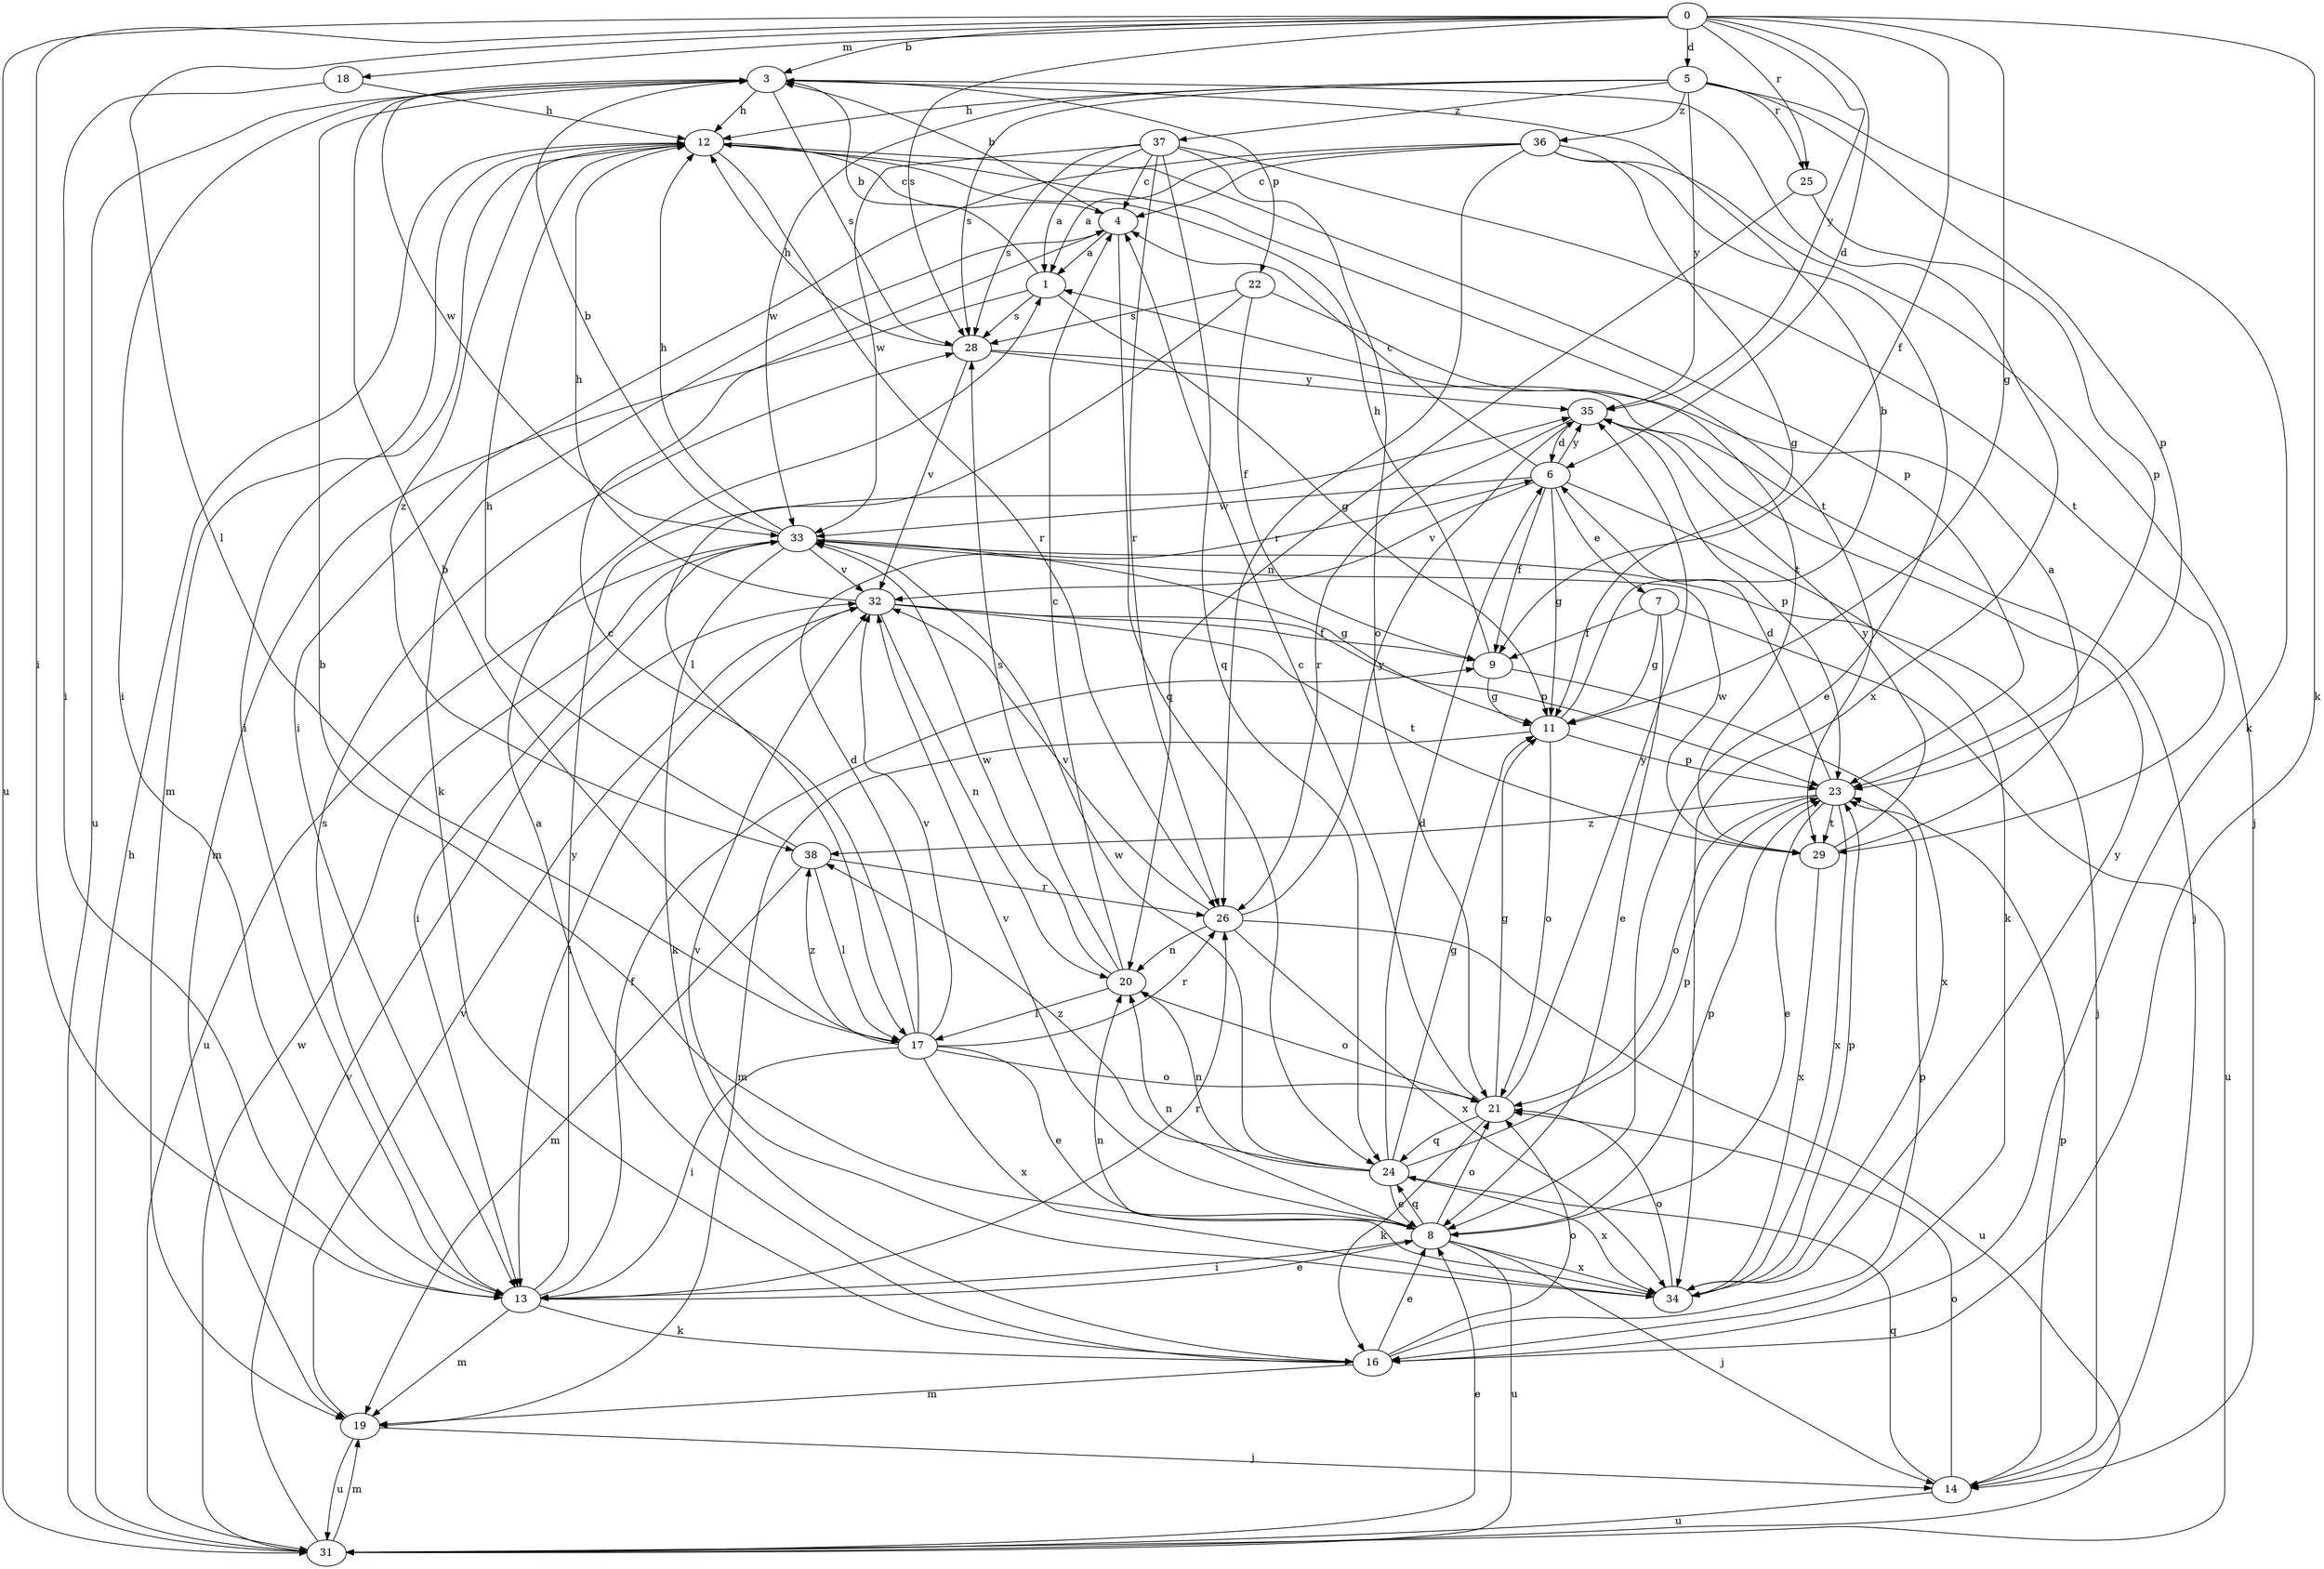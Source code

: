 strict digraph  {
0;
1;
3;
4;
5;
6;
7;
8;
9;
11;
12;
13;
14;
16;
17;
18;
19;
20;
21;
22;
23;
24;
25;
26;
28;
29;
31;
32;
33;
34;
35;
36;
37;
38;
0 -> 3  [label=b];
0 -> 5  [label=d];
0 -> 6  [label=d];
0 -> 9  [label=f];
0 -> 11  [label=g];
0 -> 13  [label=i];
0 -> 16  [label=k];
0 -> 17  [label=l];
0 -> 18  [label=m];
0 -> 25  [label=r];
0 -> 28  [label=s];
0 -> 31  [label=u];
0 -> 35  [label=y];
1 -> 3  [label=b];
1 -> 11  [label=g];
1 -> 19  [label=m];
1 -> 28  [label=s];
3 -> 12  [label=h];
3 -> 13  [label=i];
3 -> 22  [label=p];
3 -> 28  [label=s];
3 -> 31  [label=u];
3 -> 33  [label=w];
3 -> 34  [label=x];
4 -> 1  [label=a];
4 -> 3  [label=b];
4 -> 16  [label=k];
4 -> 24  [label=q];
5 -> 12  [label=h];
5 -> 16  [label=k];
5 -> 23  [label=p];
5 -> 25  [label=r];
5 -> 28  [label=s];
5 -> 33  [label=w];
5 -> 35  [label=y];
5 -> 36  [label=z];
5 -> 37  [label=z];
6 -> 4  [label=c];
6 -> 7  [label=e];
6 -> 9  [label=f];
6 -> 11  [label=g];
6 -> 16  [label=k];
6 -> 32  [label=v];
6 -> 33  [label=w];
6 -> 35  [label=y];
7 -> 8  [label=e];
7 -> 9  [label=f];
7 -> 11  [label=g];
7 -> 31  [label=u];
8 -> 3  [label=b];
8 -> 13  [label=i];
8 -> 14  [label=j];
8 -> 20  [label=n];
8 -> 21  [label=o];
8 -> 23  [label=p];
8 -> 24  [label=q];
8 -> 31  [label=u];
8 -> 32  [label=v];
8 -> 34  [label=x];
9 -> 11  [label=g];
9 -> 12  [label=h];
9 -> 34  [label=x];
11 -> 3  [label=b];
11 -> 19  [label=m];
11 -> 21  [label=o];
11 -> 23  [label=p];
12 -> 4  [label=c];
12 -> 13  [label=i];
12 -> 19  [label=m];
12 -> 23  [label=p];
12 -> 26  [label=r];
12 -> 29  [label=t];
12 -> 38  [label=z];
13 -> 8  [label=e];
13 -> 9  [label=f];
13 -> 16  [label=k];
13 -> 19  [label=m];
13 -> 26  [label=r];
13 -> 28  [label=s];
13 -> 35  [label=y];
14 -> 21  [label=o];
14 -> 23  [label=p];
14 -> 24  [label=q];
14 -> 31  [label=u];
16 -> 1  [label=a];
16 -> 8  [label=e];
16 -> 19  [label=m];
16 -> 21  [label=o];
16 -> 23  [label=p];
17 -> 3  [label=b];
17 -> 4  [label=c];
17 -> 6  [label=d];
17 -> 8  [label=e];
17 -> 13  [label=i];
17 -> 21  [label=o];
17 -> 26  [label=r];
17 -> 32  [label=v];
17 -> 34  [label=x];
17 -> 38  [label=z];
18 -> 12  [label=h];
18 -> 13  [label=i];
19 -> 14  [label=j];
19 -> 31  [label=u];
19 -> 32  [label=v];
20 -> 4  [label=c];
20 -> 17  [label=l];
20 -> 21  [label=o];
20 -> 28  [label=s];
20 -> 33  [label=w];
21 -> 4  [label=c];
21 -> 11  [label=g];
21 -> 16  [label=k];
21 -> 24  [label=q];
21 -> 35  [label=y];
22 -> 9  [label=f];
22 -> 17  [label=l];
22 -> 28  [label=s];
22 -> 29  [label=t];
23 -> 6  [label=d];
23 -> 8  [label=e];
23 -> 21  [label=o];
23 -> 29  [label=t];
23 -> 34  [label=x];
23 -> 38  [label=z];
24 -> 6  [label=d];
24 -> 8  [label=e];
24 -> 11  [label=g];
24 -> 20  [label=n];
24 -> 23  [label=p];
24 -> 33  [label=w];
24 -> 34  [label=x];
24 -> 38  [label=z];
25 -> 20  [label=n];
25 -> 23  [label=p];
26 -> 20  [label=n];
26 -> 31  [label=u];
26 -> 32  [label=v];
26 -> 34  [label=x];
26 -> 35  [label=y];
28 -> 12  [label=h];
28 -> 14  [label=j];
28 -> 32  [label=v];
28 -> 35  [label=y];
29 -> 1  [label=a];
29 -> 33  [label=w];
29 -> 34  [label=x];
29 -> 35  [label=y];
31 -> 8  [label=e];
31 -> 12  [label=h];
31 -> 19  [label=m];
31 -> 32  [label=v];
31 -> 33  [label=w];
32 -> 9  [label=f];
32 -> 12  [label=h];
32 -> 13  [label=i];
32 -> 20  [label=n];
32 -> 23  [label=p];
32 -> 29  [label=t];
33 -> 3  [label=b];
33 -> 11  [label=g];
33 -> 12  [label=h];
33 -> 13  [label=i];
33 -> 14  [label=j];
33 -> 16  [label=k];
33 -> 31  [label=u];
33 -> 32  [label=v];
34 -> 20  [label=n];
34 -> 21  [label=o];
34 -> 23  [label=p];
34 -> 32  [label=v];
34 -> 35  [label=y];
35 -> 6  [label=d];
35 -> 23  [label=p];
35 -> 26  [label=r];
36 -> 1  [label=a];
36 -> 4  [label=c];
36 -> 8  [label=e];
36 -> 11  [label=g];
36 -> 13  [label=i];
36 -> 14  [label=j];
36 -> 26  [label=r];
37 -> 1  [label=a];
37 -> 4  [label=c];
37 -> 21  [label=o];
37 -> 24  [label=q];
37 -> 26  [label=r];
37 -> 28  [label=s];
37 -> 29  [label=t];
37 -> 33  [label=w];
38 -> 12  [label=h];
38 -> 17  [label=l];
38 -> 19  [label=m];
38 -> 26  [label=r];
}
